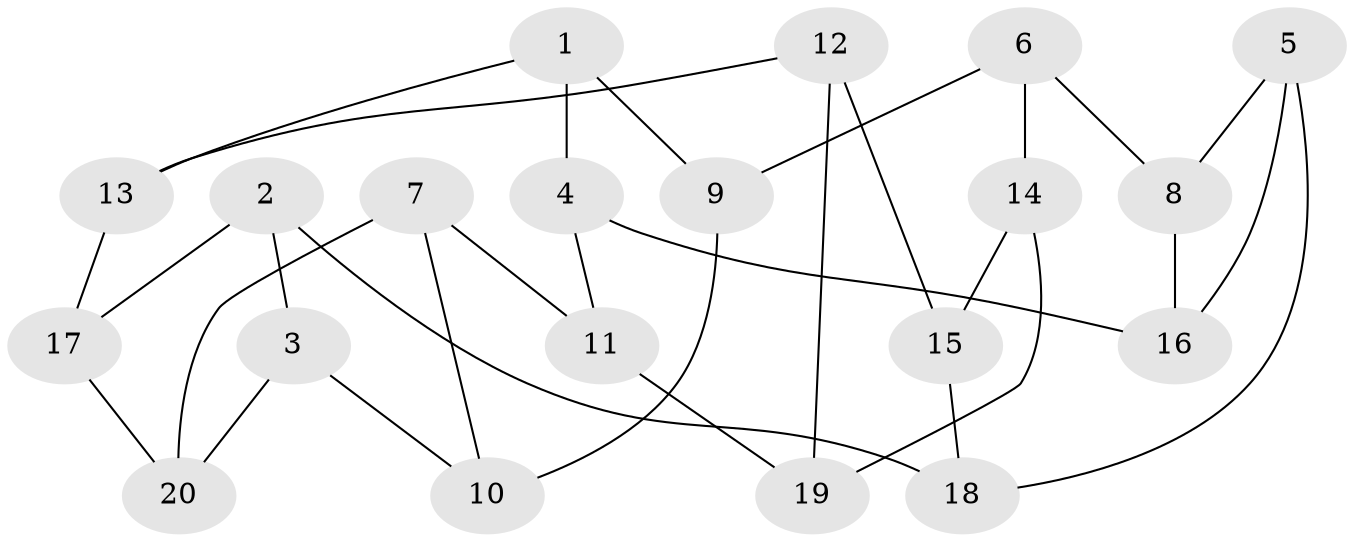 // Generated by graph-tools (version 1.1) at 2025/46/02/15/25 05:46:28]
// undirected, 20 vertices, 30 edges
graph export_dot {
graph [start="1"]
  node [color=gray90,style=filled];
  1;
  2;
  3;
  4;
  5;
  6;
  7;
  8;
  9;
  10;
  11;
  12;
  13;
  14;
  15;
  16;
  17;
  18;
  19;
  20;
  1 -- 13;
  1 -- 4;
  1 -- 9;
  2 -- 3;
  2 -- 17;
  2 -- 18;
  3 -- 20;
  3 -- 10;
  4 -- 11;
  4 -- 16;
  5 -- 18;
  5 -- 16;
  5 -- 8;
  6 -- 14;
  6 -- 9;
  6 -- 8;
  7 -- 20;
  7 -- 10;
  7 -- 11;
  8 -- 16;
  9 -- 10;
  11 -- 19;
  12 -- 13;
  12 -- 19;
  12 -- 15;
  13 -- 17;
  14 -- 19;
  14 -- 15;
  15 -- 18;
  17 -- 20;
}
